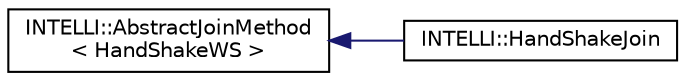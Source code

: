 digraph "Graphical Class Hierarchy"
{
 // LATEX_PDF_SIZE
  edge [fontname="Helvetica",fontsize="10",labelfontname="Helvetica",labelfontsize="10"];
  node [fontname="Helvetica",fontsize="10",shape=record];
  rankdir="LR";
  Node0 [label="INTELLI::AbstractJoinMethod\l\< HandShakeWS \>",height=0.2,width=0.4,color="black", fillcolor="white", style="filled",URL="$classINTELLI_1_1AbstractJoinMethod.html",tooltip=" "];
  Node0 -> Node1 [dir="back",color="midnightblue",fontsize="10",style="solid",fontname="Helvetica"];
  Node1 [label="INTELLI::HandShakeJoin",height=0.2,width=0.4,color="black", fillcolor="white", style="filled",URL="$classINTELLI_1_1HandShakeJoin.html",tooltip=" "];
}
